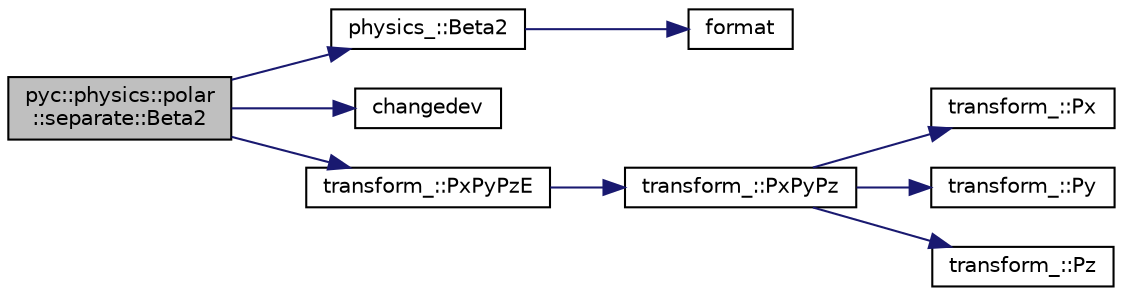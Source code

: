 digraph "pyc::physics::polar::separate::Beta2"
{
 // INTERACTIVE_SVG=YES
 // LATEX_PDF_SIZE
  edge [fontname="Helvetica",fontsize="10",labelfontname="Helvetica",labelfontsize="10"];
  node [fontname="Helvetica",fontsize="10",shape=record];
  rankdir="LR";
  Node1 [label="pyc::physics::polar\l::separate::Beta2",height=0.2,width=0.4,color="black", fillcolor="grey75", style="filled", fontcolor="black",tooltip=" "];
  Node1 -> Node2 [color="midnightblue",fontsize="10",style="solid",fontname="Helvetica"];
  Node2 [label="physics_::Beta2",height=0.2,width=0.4,color="black", fillcolor="white", style="filled",URL="$namespacephysics__.html#aace12d6d7317cd102e5059781d724151",tooltip="Computes the square of the beta factor."];
  Node2 -> Node3 [color="midnightblue",fontsize="10",style="solid",fontname="Helvetica"];
  Node3 [label="format",height=0.2,width=0.4,color="black", fillcolor="white", style="filled",URL="$utils_8h.html#a9c1cdc6384bce6bdc92ca917b3f656bf",tooltip=" "];
  Node1 -> Node4 [color="midnightblue",fontsize="10",style="solid",fontname="Helvetica"];
  Node4 [label="changedev",height=0.2,width=0.4,color="black", fillcolor="white", style="filled",URL="$utils_8h.html#a123aed6d73594e07c6401a7a6c587808",tooltip=" "];
  Node1 -> Node5 [color="midnightblue",fontsize="10",style="solid",fontname="Helvetica"];
  Node5 [label="transform_::PxPyPzE",height=0.2,width=0.4,color="black", fillcolor="white", style="filled",URL="$namespacetransform__.html#a87dc88421ea78ec3b9c73c86cc5ade19",tooltip="Computes the 4-momentum (Px, Py, Pz, E)."];
  Node5 -> Node6 [color="midnightblue",fontsize="10",style="solid",fontname="Helvetica"];
  Node6 [label="transform_::PxPyPz",height=0.2,width=0.4,color="black", fillcolor="white", style="filled",URL="$namespacetransform__.html#aa38819d479d31edd3f79b4f8e96ef8be",tooltip="Computes the 3-momentum (Px, Py, Pz)."];
  Node6 -> Node7 [color="midnightblue",fontsize="10",style="solid",fontname="Helvetica"];
  Node7 [label="transform_::Px",height=0.2,width=0.4,color="black", fillcolor="white", style="filled",URL="$namespacetransform__.html#a4573dda96168ebbd38a408e64cc3d5ff",tooltip="Computes the x-component of momentum (Px)."];
  Node6 -> Node8 [color="midnightblue",fontsize="10",style="solid",fontname="Helvetica"];
  Node8 [label="transform_::Py",height=0.2,width=0.4,color="black", fillcolor="white", style="filled",URL="$namespacetransform__.html#a51363ab29a6390a86a8ea75573a7a196",tooltip="Computes the y-component of momentum (Py)."];
  Node6 -> Node9 [color="midnightblue",fontsize="10",style="solid",fontname="Helvetica"];
  Node9 [label="transform_::Pz",height=0.2,width=0.4,color="black", fillcolor="white", style="filled",URL="$namespacetransform__.html#a28be39b0041a97b1667ccd1ff301f784",tooltip="Computes the z-component of momentum (Pz)."];
}
